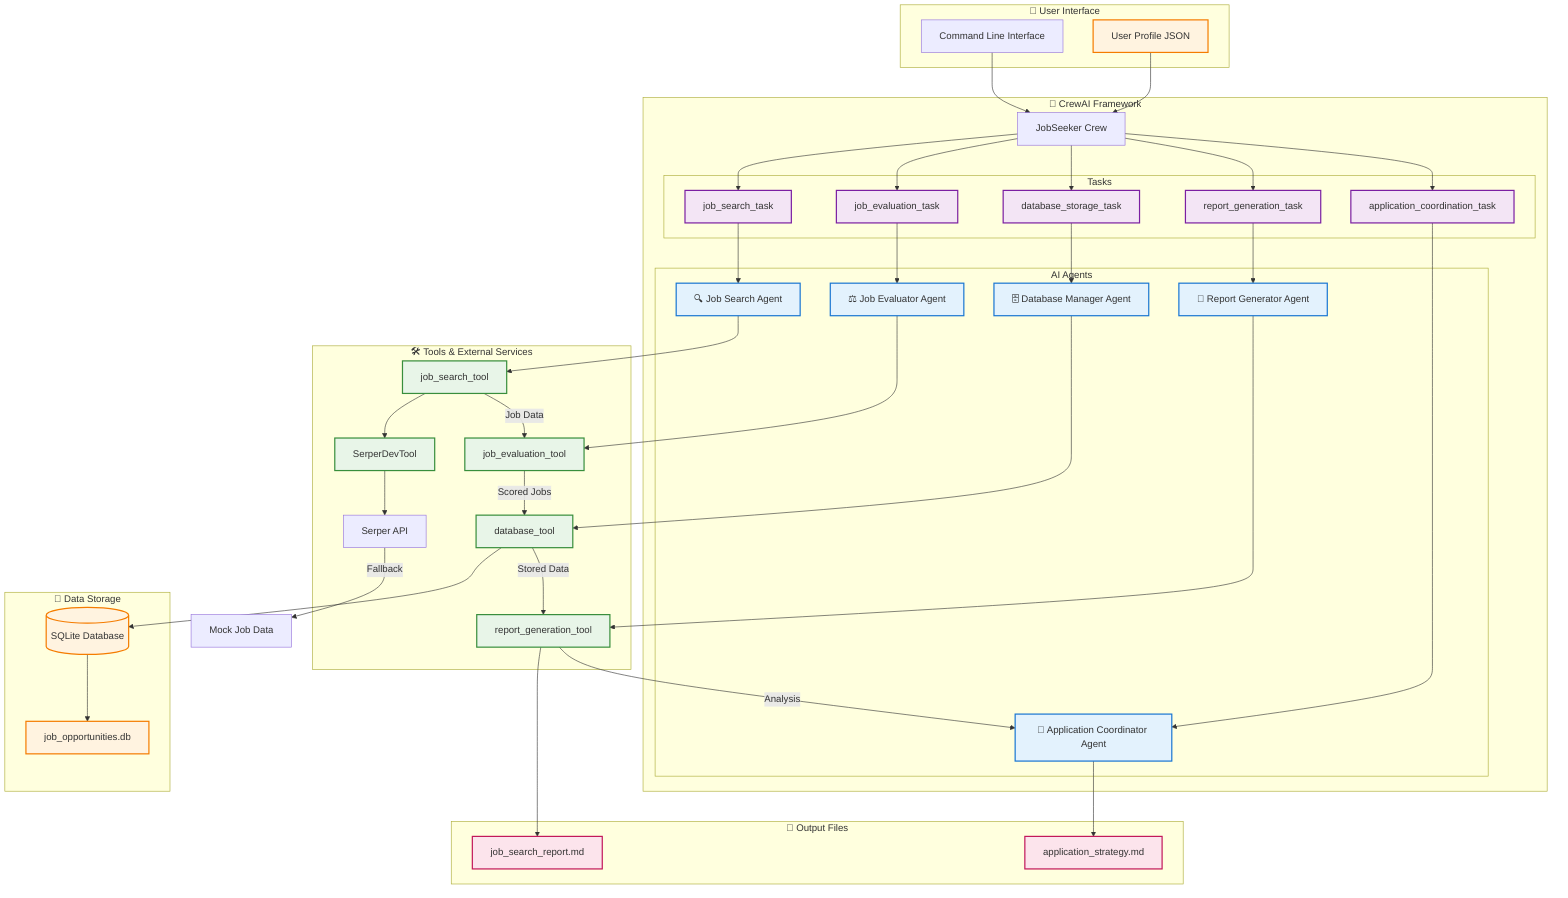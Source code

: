 graph TB
    subgraph "🎯 User Interface"
        CLI[Command Line Interface]
        Profile[User Profile JSON]
    end
    
    subgraph "🤖 CrewAI Framework"
        Crew[JobSeeker Crew]
        
        subgraph "AI Agents"
            JobSearch[🔍 Job Search Agent]
            JobEval[⚖️ Job Evaluator Agent]
            Database[🗄️ Database Manager Agent]
            ReportGen[📄 Report Generator Agent]
            AppCoord[🎯 Application Coordinator Agent]
        end
        
        subgraph "Tasks"
            SearchTask[job_search_task]
            EvalTask[job_evaluation_task]
            DBTask[database_storage_task]
            ReportTask[report_generation_task]
            AppTask[application_coordination_task]
        end
    end
    
    subgraph "🛠️ Tools & External Services"
        SerperTool[SerperDevTool]
        SerperAPI[Serper API]
        JobSearchTool[job_search_tool]
        EvalTool[job_evaluation_tool]
        DBTool[database_tool]
        ReportTool[report_generation_tool]
    end
    
    subgraph "💾 Data Storage"
        SQLite[(SQLite Database)]
        JobDB[job_opportunities.db]
    end
    
    subgraph "📄 Output Files"
        JobReport[job_search_report.md]
        AppStrategy[application_strategy.md]
    end
    
    %% Connections
    CLI --> Crew
    Profile --> Crew
    
    Crew --> SearchTask
    Crew --> EvalTask
    Crew --> DBTask
    Crew --> ReportTask
    Crew --> AppTask
    
    SearchTask --> JobSearch
    EvalTask --> JobEval
    DBTask --> Database
    ReportTask --> ReportGen
    AppTask --> AppCoord
    
    JobSearch --> JobSearchTool
    JobEval --> EvalTool
    Database --> DBTool
    ReportGen --> ReportTool
    
    JobSearchTool --> SerperTool
    SerperTool --> SerperAPI
    SerperAPI --> |Fallback| MockData[Mock Job Data]
    
    DBTool --> SQLite
    SQLite --> JobDB
    
    ReportTool --> JobReport
    AppCoord --> AppStrategy
    
    %% Data flow
    JobSearchTool --> |Job Data| EvalTool
    EvalTool --> |Scored Jobs| DBTool
    DBTool --> |Stored Data| ReportTool
    ReportTool --> |Analysis| AppCoord
    
    %% Styling
    classDef agent fill:#e3f2fd,stroke:#1976d2,stroke-width:2px
    classDef task fill:#f3e5f5,stroke:#7b1fa2,stroke-width:2px
    classDef tool fill:#e8f5e8,stroke:#388e3c,stroke-width:2px
    classDef data fill:#fff3e0,stroke:#f57c00,stroke-width:2px
    classDef output fill:#fce4ec,stroke:#c2185b,stroke-width:2px
    
    class JobSearch,JobEval,Database,ReportGen,AppCoord agent
    class SearchTask,EvalTask,DBTask,ReportTask,AppTask task
    class SerperTool,JobSearchTool,EvalTool,DBTool,ReportTool tool
    class SQLite,JobDB,Profile data
    class JobReport,AppStrategy output